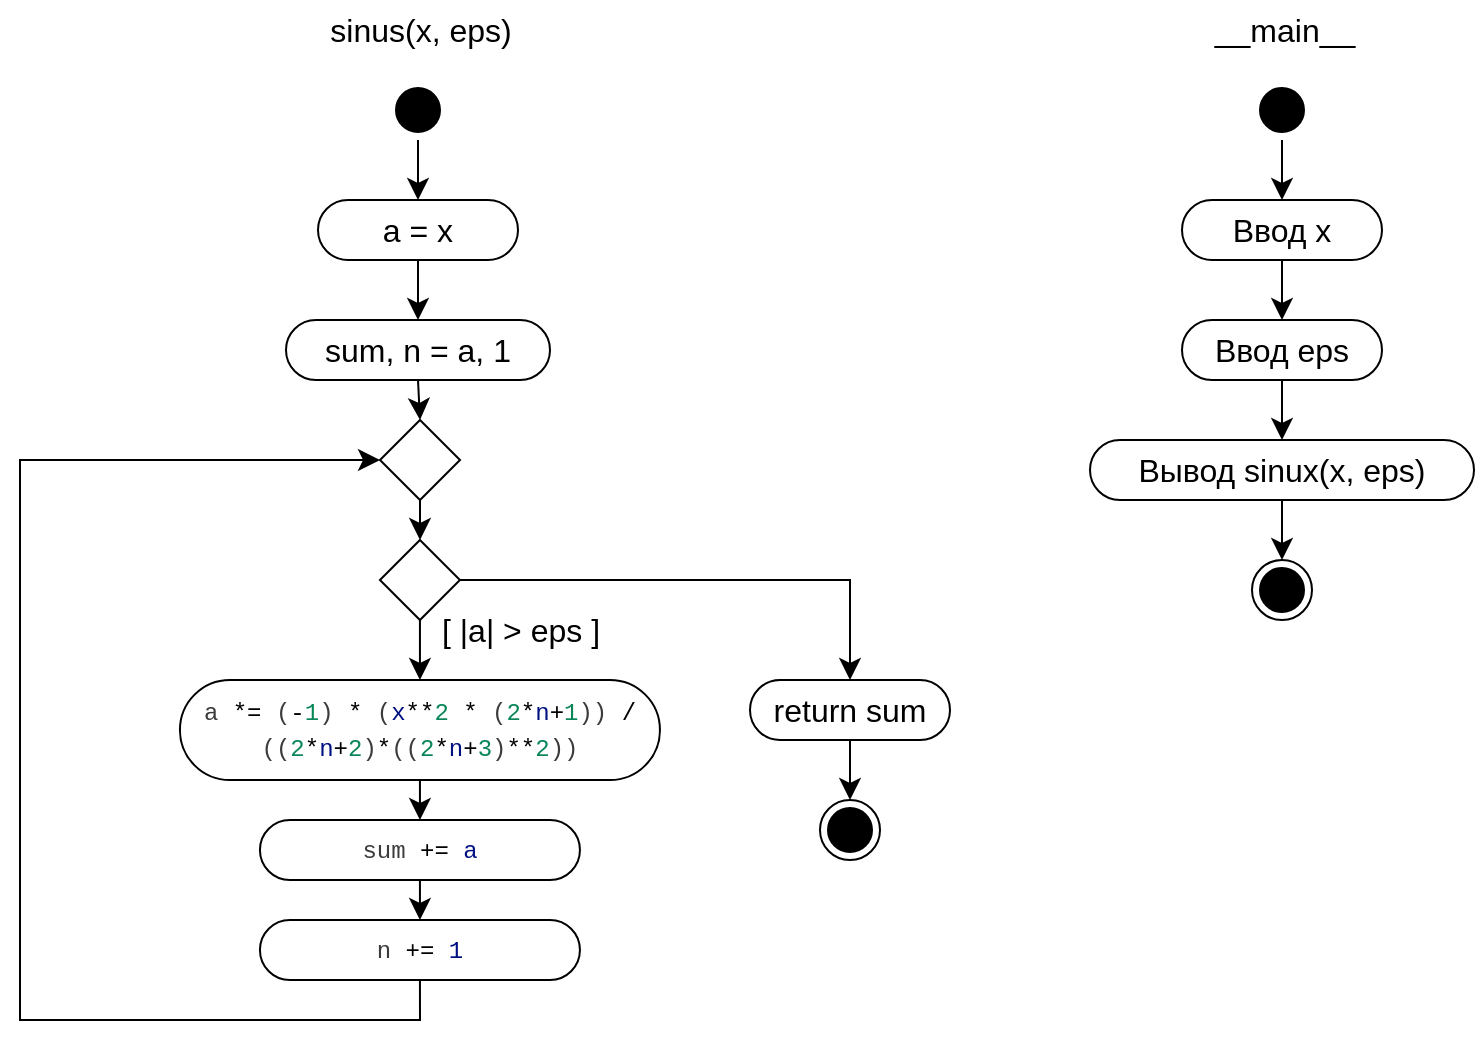 <mxfile version="21.2.8" type="device">
  <diagram name="Страница 1" id="b56nTUFWKLFzky5iG3-O">
    <mxGraphModel dx="831" dy="1212" grid="1" gridSize="10" guides="1" tooltips="1" connect="1" arrows="1" fold="1" page="0" pageScale="1" pageWidth="827" pageHeight="1169" math="0" shadow="0">
      <root>
        <mxCell id="0" />
        <mxCell id="1" parent="0" />
        <mxCell id="P-KXroBEH44Tsiwpaicb-25" value="" style="ellipse;html=1;shape=startState;fillColor=#000000;strokeColor=default;fontSize=16;" parent="1" vertex="1">
          <mxGeometry x="369" y="-50" width="30" height="30" as="geometry" />
        </mxCell>
        <mxCell id="P-KXroBEH44Tsiwpaicb-26" value="" style="edgeStyle=orthogonalEdgeStyle;html=1;verticalAlign=bottom;endArrow=classic;endSize=8;strokeColor=default;rounded=0;fontSize=12;curved=1;entryX=0.5;entryY=0;entryDx=0;entryDy=0;endFill=1;" parent="1" source="P-KXroBEH44Tsiwpaicb-25" edge="1">
          <mxGeometry relative="1" as="geometry">
            <mxPoint x="384" y="10" as="targetPoint" />
          </mxGeometry>
        </mxCell>
        <mxCell id="P-KXroBEH44Tsiwpaicb-27" value="sinus(x, eps)" style="text;html=1;align=center;verticalAlign=middle;resizable=0;points=[];autosize=1;strokeColor=none;fillColor=none;fontSize=16;" parent="1" vertex="1">
          <mxGeometry x="330" y="-90" width="110" height="30" as="geometry" />
        </mxCell>
        <mxCell id="P-KXroBEH44Tsiwpaicb-28" value="a = x" style="html=1;whiteSpace=wrap;fontSize=16;rounded=1;arcSize=50;" parent="1" vertex="1">
          <mxGeometry x="334" y="10" width="100" height="30" as="geometry" />
        </mxCell>
        <mxCell id="P-KXroBEH44Tsiwpaicb-29" value="" style="edgeStyle=orthogonalEdgeStyle;html=1;verticalAlign=bottom;endArrow=classic;endSize=8;strokeColor=default;rounded=0;fontSize=12;curved=1;entryX=0.5;entryY=0;entryDx=0;entryDy=0;endFill=1;" parent="1" edge="1">
          <mxGeometry relative="1" as="geometry">
            <mxPoint x="384" y="70" as="targetPoint" />
            <mxPoint x="384" y="40" as="sourcePoint" />
          </mxGeometry>
        </mxCell>
        <mxCell id="P-KXroBEH44Tsiwpaicb-56" style="edgeStyle=none;curved=1;rounded=0;orthogonalLoop=1;jettySize=auto;html=1;exitX=0.5;exitY=1;exitDx=0;exitDy=0;entryX=0.5;entryY=0;entryDx=0;entryDy=0;fontSize=12;startSize=8;endSize=8;" parent="1" source="P-KXroBEH44Tsiwpaicb-30" target="P-KXroBEH44Tsiwpaicb-31" edge="1">
          <mxGeometry relative="1" as="geometry" />
        </mxCell>
        <mxCell id="P-KXroBEH44Tsiwpaicb-30" value="sum, n = a, 1" style="html=1;whiteSpace=wrap;fontSize=16;rounded=1;arcSize=50;" parent="1" vertex="1">
          <mxGeometry x="318" y="70" width="132" height="30" as="geometry" />
        </mxCell>
        <mxCell id="P-KXroBEH44Tsiwpaicb-31" value="" style="rhombus;whiteSpace=wrap;html=1;fontSize=16;rounded=0;arcSize=50;" parent="1" vertex="1">
          <mxGeometry x="365" y="120" width="40" height="40" as="geometry" />
        </mxCell>
        <mxCell id="P-KXroBEH44Tsiwpaicb-34" style="edgeStyle=none;curved=1;rounded=0;orthogonalLoop=1;jettySize=auto;html=1;entryX=0.5;entryY=0;entryDx=0;entryDy=0;fontSize=12;startSize=8;endSize=8;" parent="1" edge="1">
          <mxGeometry relative="1" as="geometry">
            <mxPoint x="385" y="160" as="sourcePoint" />
            <mxPoint x="385" y="180" as="targetPoint" />
          </mxGeometry>
        </mxCell>
        <mxCell id="P-KXroBEH44Tsiwpaicb-35" value="&lt;div style=&quot;color: rgb(59, 59, 59); font-family: Menlo, Monaco, &amp;quot;Courier New&amp;quot;, monospace; font-size: 12px; line-height: 18px;&quot;&gt;&lt;div style=&quot;line-height: 18px;&quot;&gt;a &lt;span style=&quot;color: #000000;&quot;&gt;*=&lt;/span&gt; (&lt;span style=&quot;color: #000000;&quot;&gt;-&lt;/span&gt;&lt;span style=&quot;color: #098658;&quot;&gt;1&lt;/span&gt;) &lt;span style=&quot;color: #000000;&quot;&gt;*&lt;/span&gt; (&lt;span style=&quot;color: #001080;&quot;&gt;x&lt;/span&gt;&lt;span style=&quot;color: #000000;&quot;&gt;**&lt;/span&gt;&lt;span style=&quot;color: #098658;&quot;&gt;2&lt;/span&gt; &lt;span style=&quot;color: #000000;&quot;&gt;*&lt;/span&gt; (&lt;span style=&quot;color: #098658;&quot;&gt;2&lt;/span&gt;&lt;span style=&quot;color: #000000;&quot;&gt;*&lt;/span&gt;&lt;span style=&quot;color: #001080;&quot;&gt;n&lt;/span&gt;&lt;span style=&quot;color: #000000;&quot;&gt;+&lt;/span&gt;&lt;span style=&quot;color: #098658;&quot;&gt;1&lt;/span&gt;)) &lt;span style=&quot;color: #000000;&quot;&gt;/&lt;/span&gt; ((&lt;span style=&quot;color: #098658;&quot;&gt;2&lt;/span&gt;&lt;span style=&quot;color: #000000;&quot;&gt;*&lt;/span&gt;&lt;span style=&quot;color: #001080;&quot;&gt;n&lt;/span&gt;&lt;span style=&quot;color: #000000;&quot;&gt;+&lt;/span&gt;&lt;span style=&quot;color: #098658;&quot;&gt;2&lt;/span&gt;)&lt;span style=&quot;color: #000000;&quot;&gt;*&lt;/span&gt;((&lt;span style=&quot;color: #098658;&quot;&gt;2&lt;/span&gt;&lt;span style=&quot;color: #000000;&quot;&gt;*&lt;/span&gt;&lt;span style=&quot;color: #001080;&quot;&gt;n&lt;/span&gt;&lt;span style=&quot;color: #000000;&quot;&gt;+&lt;/span&gt;&lt;span style=&quot;color: #098658;&quot;&gt;3&lt;/span&gt;)&lt;span style=&quot;color: #000000;&quot;&gt;**&lt;/span&gt;&lt;span style=&quot;color: #098658;&quot;&gt;2&lt;/span&gt;))&lt;/div&gt;&lt;/div&gt;" style="html=1;whiteSpace=wrap;fontSize=16;rounded=1;arcSize=50;" parent="1" vertex="1">
          <mxGeometry x="264.97" y="250" width="240" height="50" as="geometry" />
        </mxCell>
        <mxCell id="P-KXroBEH44Tsiwpaicb-36" style="edgeStyle=none;curved=1;rounded=0;orthogonalLoop=1;jettySize=auto;html=1;exitX=0.5;exitY=1;exitDx=0;exitDy=0;entryX=0.5;entryY=0;entryDx=0;entryDy=0;fontSize=12;startSize=8;endSize=8;" parent="1" target="P-KXroBEH44Tsiwpaicb-37" edge="1">
          <mxGeometry relative="1" as="geometry">
            <mxPoint x="384.97" y="300" as="sourcePoint" />
          </mxGeometry>
        </mxCell>
        <mxCell id="P-KXroBEH44Tsiwpaicb-37" value="&lt;div style=&quot;font-family: Menlo, Monaco, &amp;quot;Courier New&amp;quot;, monospace; font-size: 12px; line-height: 18px;&quot;&gt;&lt;span style=&quot;color: rgb(59, 59, 59);&quot;&gt;sum &lt;span style=&quot;color: #000000;&quot;&gt;+=&lt;/span&gt;&amp;nbsp;&lt;/span&gt;&lt;font color=&quot;#001080&quot;&gt;a&lt;/font&gt;&lt;/div&gt;" style="html=1;whiteSpace=wrap;fontSize=16;rounded=1;arcSize=50;" parent="1" vertex="1">
          <mxGeometry x="304.97" y="320" width="160" height="30" as="geometry" />
        </mxCell>
        <mxCell id="P-KXroBEH44Tsiwpaicb-39" style="edgeStyle=none;curved=1;rounded=0;orthogonalLoop=1;jettySize=auto;html=1;entryX=0.5;entryY=0;entryDx=0;entryDy=0;fontSize=12;startSize=8;endSize=8;" parent="1" edge="1">
          <mxGeometry relative="1" as="geometry">
            <mxPoint x="384.97" y="350" as="sourcePoint" />
            <mxPoint x="384.97" y="370" as="targetPoint" />
          </mxGeometry>
        </mxCell>
        <mxCell id="I9ZnWtX8Myl2z1cGpb8r-4" style="edgeStyle=none;curved=1;rounded=0;orthogonalLoop=1;jettySize=auto;html=1;exitX=0.5;exitY=1;exitDx=0;exitDy=0;entryX=0.5;entryY=0;entryDx=0;entryDy=0;fontSize=12;startSize=8;endSize=8;" edge="1" parent="1" source="P-KXroBEH44Tsiwpaicb-45" target="P-KXroBEH44Tsiwpaicb-35">
          <mxGeometry relative="1" as="geometry" />
        </mxCell>
        <mxCell id="I9ZnWtX8Myl2z1cGpb8r-5" style="edgeStyle=none;rounded=0;orthogonalLoop=1;jettySize=auto;html=1;exitX=1;exitY=0.5;exitDx=0;exitDy=0;fontSize=12;startSize=8;endSize=8;entryX=0.5;entryY=0;entryDx=0;entryDy=0;strokeColor=default;" edge="1" parent="1" source="P-KXroBEH44Tsiwpaicb-45" target="P-KXroBEH44Tsiwpaicb-52">
          <mxGeometry relative="1" as="geometry">
            <mxPoint x="590" y="200" as="targetPoint" />
            <Array as="points">
              <mxPoint x="600" y="200" />
            </Array>
          </mxGeometry>
        </mxCell>
        <mxCell id="P-KXroBEH44Tsiwpaicb-45" value="" style="rhombus;whiteSpace=wrap;html=1;fontSize=16;rounded=0;arcSize=50;" parent="1" vertex="1">
          <mxGeometry x="364.97" y="180" width="40" height="40" as="geometry" />
        </mxCell>
        <mxCell id="P-KXroBEH44Tsiwpaicb-46" value="" style="edgeStyle=segmentEdgeStyle;endArrow=classic;html=1;curved=0;rounded=0;endSize=8;startSize=8;sourcePerimeterSpacing=0;targetPerimeterSpacing=0;fontSize=12;entryX=0;entryY=0.5;entryDx=0;entryDy=0;exitX=0.5;exitY=1;exitDx=0;exitDy=0;" parent="1" source="I9ZnWtX8Myl2z1cGpb8r-1" target="P-KXroBEH44Tsiwpaicb-31" edge="1">
          <mxGeometry width="140" relative="1" as="geometry">
            <mxPoint x="210" y="550" as="sourcePoint" />
            <mxPoint x="165" y="140" as="targetPoint" />
            <Array as="points">
              <mxPoint x="385" y="420" />
              <mxPoint x="185" y="420" />
              <mxPoint x="185" y="140" />
            </Array>
          </mxGeometry>
        </mxCell>
        <mxCell id="P-KXroBEH44Tsiwpaicb-48" value="&amp;nbsp;[ |a| &amp;gt; eps ]&amp;nbsp;" style="text;html=1;align=center;verticalAlign=middle;resizable=0;points=[];autosize=1;strokeColor=none;fillColor=none;fontSize=16;" parent="1" vertex="1">
          <mxGeometry x="380" y="210" width="110" height="30" as="geometry" />
        </mxCell>
        <mxCell id="P-KXroBEH44Tsiwpaicb-51" value="" style="edgeStyle=none;curved=1;rounded=0;orthogonalLoop=1;jettySize=auto;html=1;fontSize=12;startSize=8;endSize=8;entryX=0.5;entryY=0;entryDx=0;entryDy=0;" parent="1" source="P-KXroBEH44Tsiwpaicb-52" target="P-KXroBEH44Tsiwpaicb-55" edge="1">
          <mxGeometry relative="1" as="geometry">
            <mxPoint x="600" y="300" as="targetPoint" />
          </mxGeometry>
        </mxCell>
        <mxCell id="P-KXroBEH44Tsiwpaicb-52" value="return sum" style="html=1;whiteSpace=wrap;fontSize=16;rounded=1;arcSize=50;" parent="1" vertex="1">
          <mxGeometry x="550" y="250" width="100" height="30" as="geometry" />
        </mxCell>
        <mxCell id="P-KXroBEH44Tsiwpaicb-55" value="" style="ellipse;html=1;shape=endState;fillColor=#000000;strokeColor=default;fontSize=16;" parent="1" vertex="1">
          <mxGeometry x="585" y="310" width="30" height="30" as="geometry" />
        </mxCell>
        <mxCell id="P-KXroBEH44Tsiwpaicb-57" value="" style="ellipse;html=1;shape=startState;fillColor=#000000;strokeColor=default;fontSize=16;" parent="1" vertex="1">
          <mxGeometry x="801" y="-50" width="30" height="30" as="geometry" />
        </mxCell>
        <mxCell id="P-KXroBEH44Tsiwpaicb-58" value="" style="edgeStyle=orthogonalEdgeStyle;html=1;verticalAlign=bottom;endArrow=classic;endSize=8;strokeColor=default;rounded=0;fontSize=12;curved=1;entryX=0.5;entryY=0;entryDx=0;entryDy=0;endFill=1;" parent="1" source="P-KXroBEH44Tsiwpaicb-57" edge="1">
          <mxGeometry relative="1" as="geometry">
            <mxPoint x="816" y="10" as="targetPoint" />
          </mxGeometry>
        </mxCell>
        <mxCell id="P-KXroBEH44Tsiwpaicb-59" value="__main__" style="text;html=1;align=center;verticalAlign=middle;resizable=0;points=[];autosize=1;strokeColor=none;fillColor=none;fontSize=16;" parent="1" vertex="1">
          <mxGeometry x="772" y="-90" width="90" height="30" as="geometry" />
        </mxCell>
        <mxCell id="P-KXroBEH44Tsiwpaicb-60" value="Ввод x" style="html=1;whiteSpace=wrap;fontSize=16;rounded=1;arcSize=50;" parent="1" vertex="1">
          <mxGeometry x="766" y="10" width="100" height="30" as="geometry" />
        </mxCell>
        <mxCell id="P-KXroBEH44Tsiwpaicb-61" value="" style="edgeStyle=orthogonalEdgeStyle;html=1;verticalAlign=bottom;endArrow=classic;endSize=8;strokeColor=default;rounded=0;fontSize=12;curved=1;entryX=0.5;entryY=0;entryDx=0;entryDy=0;endFill=1;" parent="1" edge="1">
          <mxGeometry relative="1" as="geometry">
            <mxPoint x="816" y="70" as="targetPoint" />
            <mxPoint x="816" y="40" as="sourcePoint" />
          </mxGeometry>
        </mxCell>
        <mxCell id="P-KXroBEH44Tsiwpaicb-62" value="Ввод eps" style="html=1;whiteSpace=wrap;fontSize=16;rounded=1;arcSize=50;" parent="1" vertex="1">
          <mxGeometry x="766" y="70" width="100" height="30" as="geometry" />
        </mxCell>
        <mxCell id="P-KXroBEH44Tsiwpaicb-63" value="" style="edgeStyle=orthogonalEdgeStyle;html=1;verticalAlign=bottom;endArrow=classic;endSize=8;strokeColor=default;rounded=0;fontSize=12;curved=1;entryX=0.5;entryY=0;entryDx=0;entryDy=0;endFill=1;" parent="1" edge="1">
          <mxGeometry relative="1" as="geometry">
            <mxPoint x="816" y="130" as="targetPoint" />
            <mxPoint x="816" y="100" as="sourcePoint" />
          </mxGeometry>
        </mxCell>
        <mxCell id="P-KXroBEH44Tsiwpaicb-66" style="edgeStyle=none;curved=1;rounded=0;orthogonalLoop=1;jettySize=auto;html=1;exitX=0.5;exitY=1;exitDx=0;exitDy=0;entryX=0.5;entryY=0;entryDx=0;entryDy=0;fontSize=12;startSize=8;endSize=8;" parent="1" source="P-KXroBEH44Tsiwpaicb-64" target="P-KXroBEH44Tsiwpaicb-65" edge="1">
          <mxGeometry relative="1" as="geometry" />
        </mxCell>
        <mxCell id="P-KXroBEH44Tsiwpaicb-64" value="Вывод sinux(x, eps)" style="html=1;whiteSpace=wrap;fontSize=16;rounded=1;arcSize=50;" parent="1" vertex="1">
          <mxGeometry x="720" y="130" width="192" height="30" as="geometry" />
        </mxCell>
        <mxCell id="P-KXroBEH44Tsiwpaicb-65" value="" style="ellipse;html=1;shape=endState;fillColor=#000000;strokeColor=#000000;fontSize=16;" parent="1" vertex="1">
          <mxGeometry x="801" y="190" width="30" height="30" as="geometry" />
        </mxCell>
        <mxCell id="I9ZnWtX8Myl2z1cGpb8r-1" value="&lt;div style=&quot;font-family: Menlo, Monaco, &amp;quot;Courier New&amp;quot;, monospace; font-size: 12px; line-height: 18px;&quot;&gt;&lt;span style=&quot;color: rgb(59, 59, 59);&quot;&gt;n &lt;span style=&quot;color: #000000;&quot;&gt;+=&lt;/span&gt;&amp;nbsp;&lt;/span&gt;&lt;font color=&quot;#001080&quot;&gt;1&lt;/font&gt;&lt;/div&gt;" style="html=1;whiteSpace=wrap;fontSize=16;rounded=1;arcSize=50;" vertex="1" parent="1">
          <mxGeometry x="304.97" y="370" width="160" height="30" as="geometry" />
        </mxCell>
      </root>
    </mxGraphModel>
  </diagram>
</mxfile>
